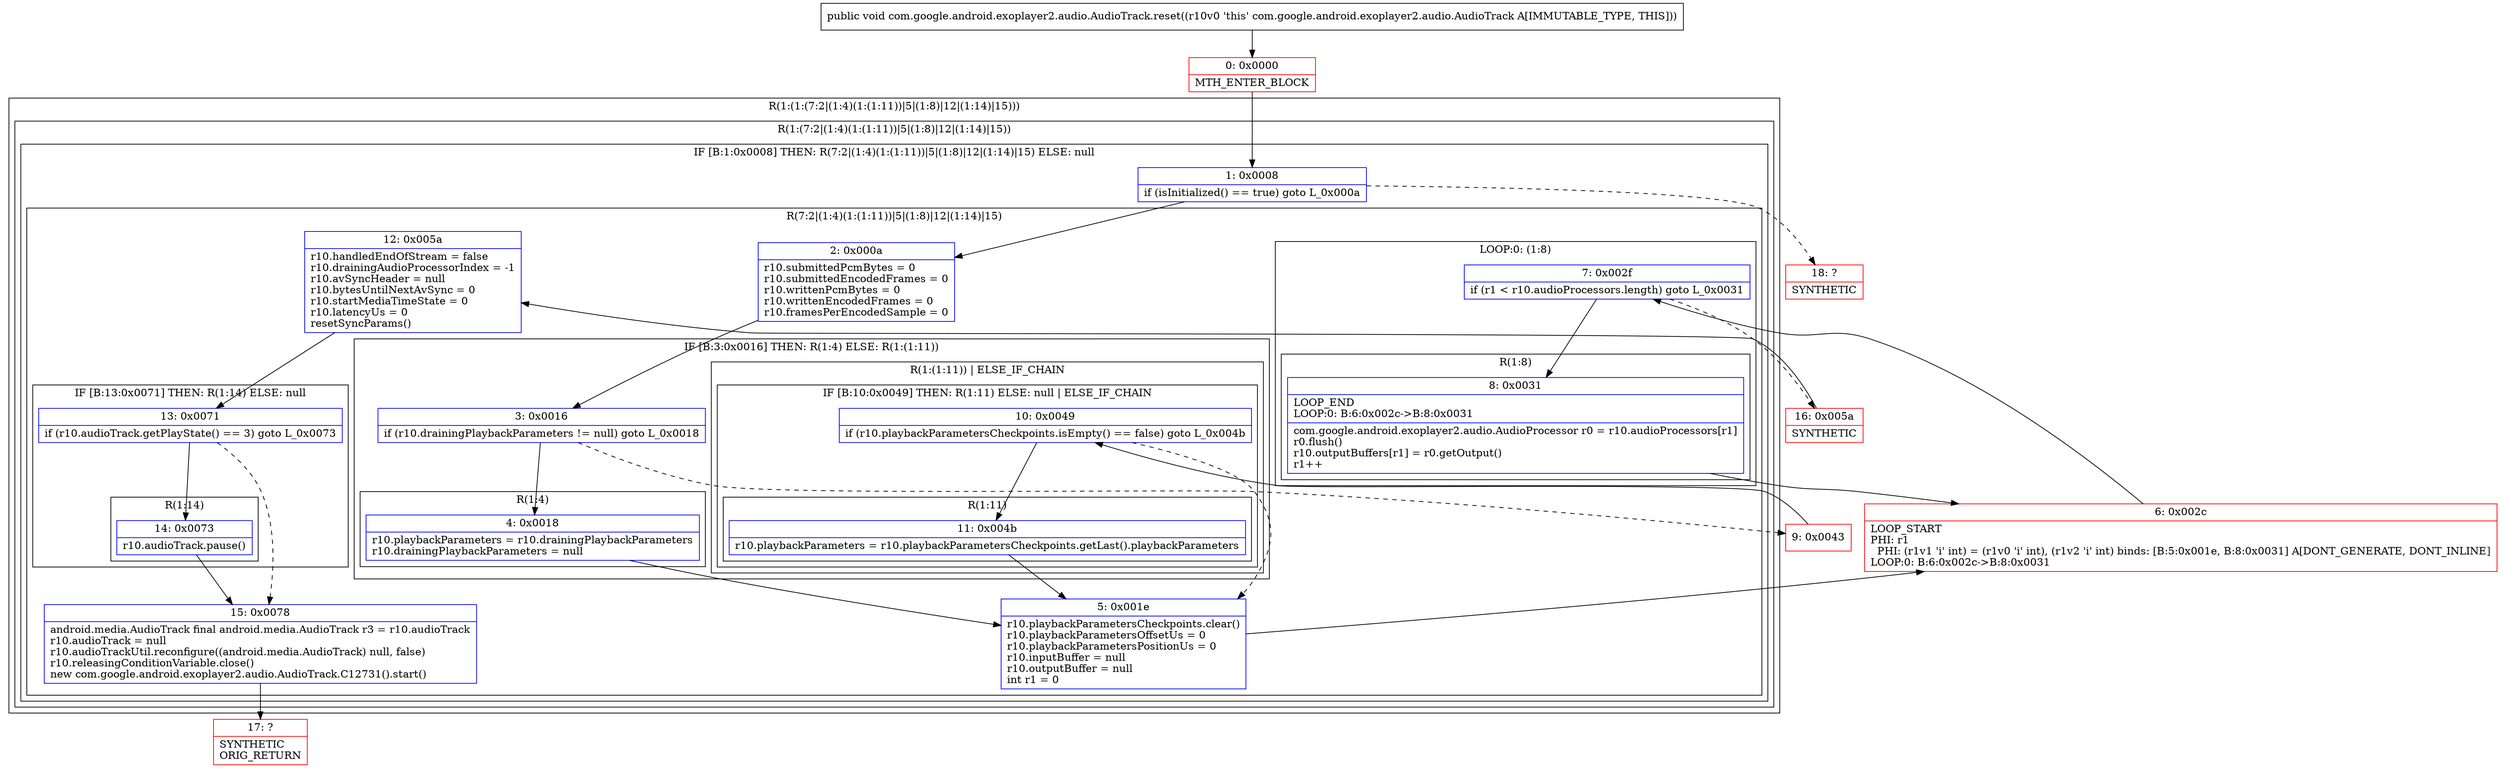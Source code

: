 digraph "CFG forcom.google.android.exoplayer2.audio.AudioTrack.reset()V" {
subgraph cluster_Region_1510228581 {
label = "R(1:(1:(7:2|(1:4)(1:(1:11))|5|(1:8)|12|(1:14)|15)))";
node [shape=record,color=blue];
subgraph cluster_Region_1846846628 {
label = "R(1:(7:2|(1:4)(1:(1:11))|5|(1:8)|12|(1:14)|15))";
node [shape=record,color=blue];
subgraph cluster_IfRegion_2079488657 {
label = "IF [B:1:0x0008] THEN: R(7:2|(1:4)(1:(1:11))|5|(1:8)|12|(1:14)|15) ELSE: null";
node [shape=record,color=blue];
Node_1 [shape=record,label="{1\:\ 0x0008|if (isInitialized() == true) goto L_0x000a\l}"];
subgraph cluster_Region_2104909829 {
label = "R(7:2|(1:4)(1:(1:11))|5|(1:8)|12|(1:14)|15)";
node [shape=record,color=blue];
Node_2 [shape=record,label="{2\:\ 0x000a|r10.submittedPcmBytes = 0\lr10.submittedEncodedFrames = 0\lr10.writtenPcmBytes = 0\lr10.writtenEncodedFrames = 0\lr10.framesPerEncodedSample = 0\l}"];
subgraph cluster_IfRegion_1969987844 {
label = "IF [B:3:0x0016] THEN: R(1:4) ELSE: R(1:(1:11))";
node [shape=record,color=blue];
Node_3 [shape=record,label="{3\:\ 0x0016|if (r10.drainingPlaybackParameters != null) goto L_0x0018\l}"];
subgraph cluster_Region_226804390 {
label = "R(1:4)";
node [shape=record,color=blue];
Node_4 [shape=record,label="{4\:\ 0x0018|r10.playbackParameters = r10.drainingPlaybackParameters\lr10.drainingPlaybackParameters = null\l}"];
}
subgraph cluster_Region_1182692918 {
label = "R(1:(1:11)) | ELSE_IF_CHAIN\l";
node [shape=record,color=blue];
subgraph cluster_IfRegion_774945434 {
label = "IF [B:10:0x0049] THEN: R(1:11) ELSE: null | ELSE_IF_CHAIN\l";
node [shape=record,color=blue];
Node_10 [shape=record,label="{10\:\ 0x0049|if (r10.playbackParametersCheckpoints.isEmpty() == false) goto L_0x004b\l}"];
subgraph cluster_Region_117132761 {
label = "R(1:11)";
node [shape=record,color=blue];
Node_11 [shape=record,label="{11\:\ 0x004b|r10.playbackParameters = r10.playbackParametersCheckpoints.getLast().playbackParameters\l}"];
}
}
}
}
Node_5 [shape=record,label="{5\:\ 0x001e|r10.playbackParametersCheckpoints.clear()\lr10.playbackParametersOffsetUs = 0\lr10.playbackParametersPositionUs = 0\lr10.inputBuffer = null\lr10.outputBuffer = null\lint r1 = 0\l}"];
subgraph cluster_LoopRegion_572121296 {
label = "LOOP:0: (1:8)";
node [shape=record,color=blue];
Node_7 [shape=record,label="{7\:\ 0x002f|if (r1 \< r10.audioProcessors.length) goto L_0x0031\l}"];
subgraph cluster_Region_1789243442 {
label = "R(1:8)";
node [shape=record,color=blue];
Node_8 [shape=record,label="{8\:\ 0x0031|LOOP_END\lLOOP:0: B:6:0x002c\-\>B:8:0x0031\l|com.google.android.exoplayer2.audio.AudioProcessor r0 = r10.audioProcessors[r1]\lr0.flush()\lr10.outputBuffers[r1] = r0.getOutput()\lr1++\l}"];
}
}
Node_12 [shape=record,label="{12\:\ 0x005a|r10.handledEndOfStream = false\lr10.drainingAudioProcessorIndex = \-1\lr10.avSyncHeader = null\lr10.bytesUntilNextAvSync = 0\lr10.startMediaTimeState = 0\lr10.latencyUs = 0\lresetSyncParams()\l}"];
subgraph cluster_IfRegion_759246418 {
label = "IF [B:13:0x0071] THEN: R(1:14) ELSE: null";
node [shape=record,color=blue];
Node_13 [shape=record,label="{13\:\ 0x0071|if (r10.audioTrack.getPlayState() == 3) goto L_0x0073\l}"];
subgraph cluster_Region_414917130 {
label = "R(1:14)";
node [shape=record,color=blue];
Node_14 [shape=record,label="{14\:\ 0x0073|r10.audioTrack.pause()\l}"];
}
}
Node_15 [shape=record,label="{15\:\ 0x0078|android.media.AudioTrack final android.media.AudioTrack r3 = r10.audioTrack\lr10.audioTrack = null\lr10.audioTrackUtil.reconfigure((android.media.AudioTrack) null, false)\lr10.releasingConditionVariable.close()\lnew com.google.android.exoplayer2.audio.AudioTrack.C12731().start()\l}"];
}
}
}
}
Node_0 [shape=record,color=red,label="{0\:\ 0x0000|MTH_ENTER_BLOCK\l}"];
Node_6 [shape=record,color=red,label="{6\:\ 0x002c|LOOP_START\lPHI: r1 \l  PHI: (r1v1 'i' int) = (r1v0 'i' int), (r1v2 'i' int) binds: [B:5:0x001e, B:8:0x0031] A[DONT_GENERATE, DONT_INLINE]\lLOOP:0: B:6:0x002c\-\>B:8:0x0031\l}"];
Node_9 [shape=record,color=red,label="{9\:\ 0x0043}"];
Node_16 [shape=record,color=red,label="{16\:\ 0x005a|SYNTHETIC\l}"];
Node_17 [shape=record,color=red,label="{17\:\ ?|SYNTHETIC\lORIG_RETURN\l}"];
Node_18 [shape=record,color=red,label="{18\:\ ?|SYNTHETIC\l}"];
MethodNode[shape=record,label="{public void com.google.android.exoplayer2.audio.AudioTrack.reset((r10v0 'this' com.google.android.exoplayer2.audio.AudioTrack A[IMMUTABLE_TYPE, THIS])) }"];
MethodNode -> Node_0;
Node_1 -> Node_2;
Node_1 -> Node_18[style=dashed];
Node_2 -> Node_3;
Node_3 -> Node_4;
Node_3 -> Node_9[style=dashed];
Node_4 -> Node_5;
Node_10 -> Node_5[style=dashed];
Node_10 -> Node_11;
Node_11 -> Node_5;
Node_5 -> Node_6;
Node_7 -> Node_8;
Node_7 -> Node_16[style=dashed];
Node_8 -> Node_6;
Node_12 -> Node_13;
Node_13 -> Node_14;
Node_13 -> Node_15[style=dashed];
Node_14 -> Node_15;
Node_15 -> Node_17;
Node_0 -> Node_1;
Node_6 -> Node_7;
Node_9 -> Node_10;
Node_16 -> Node_12;
}

